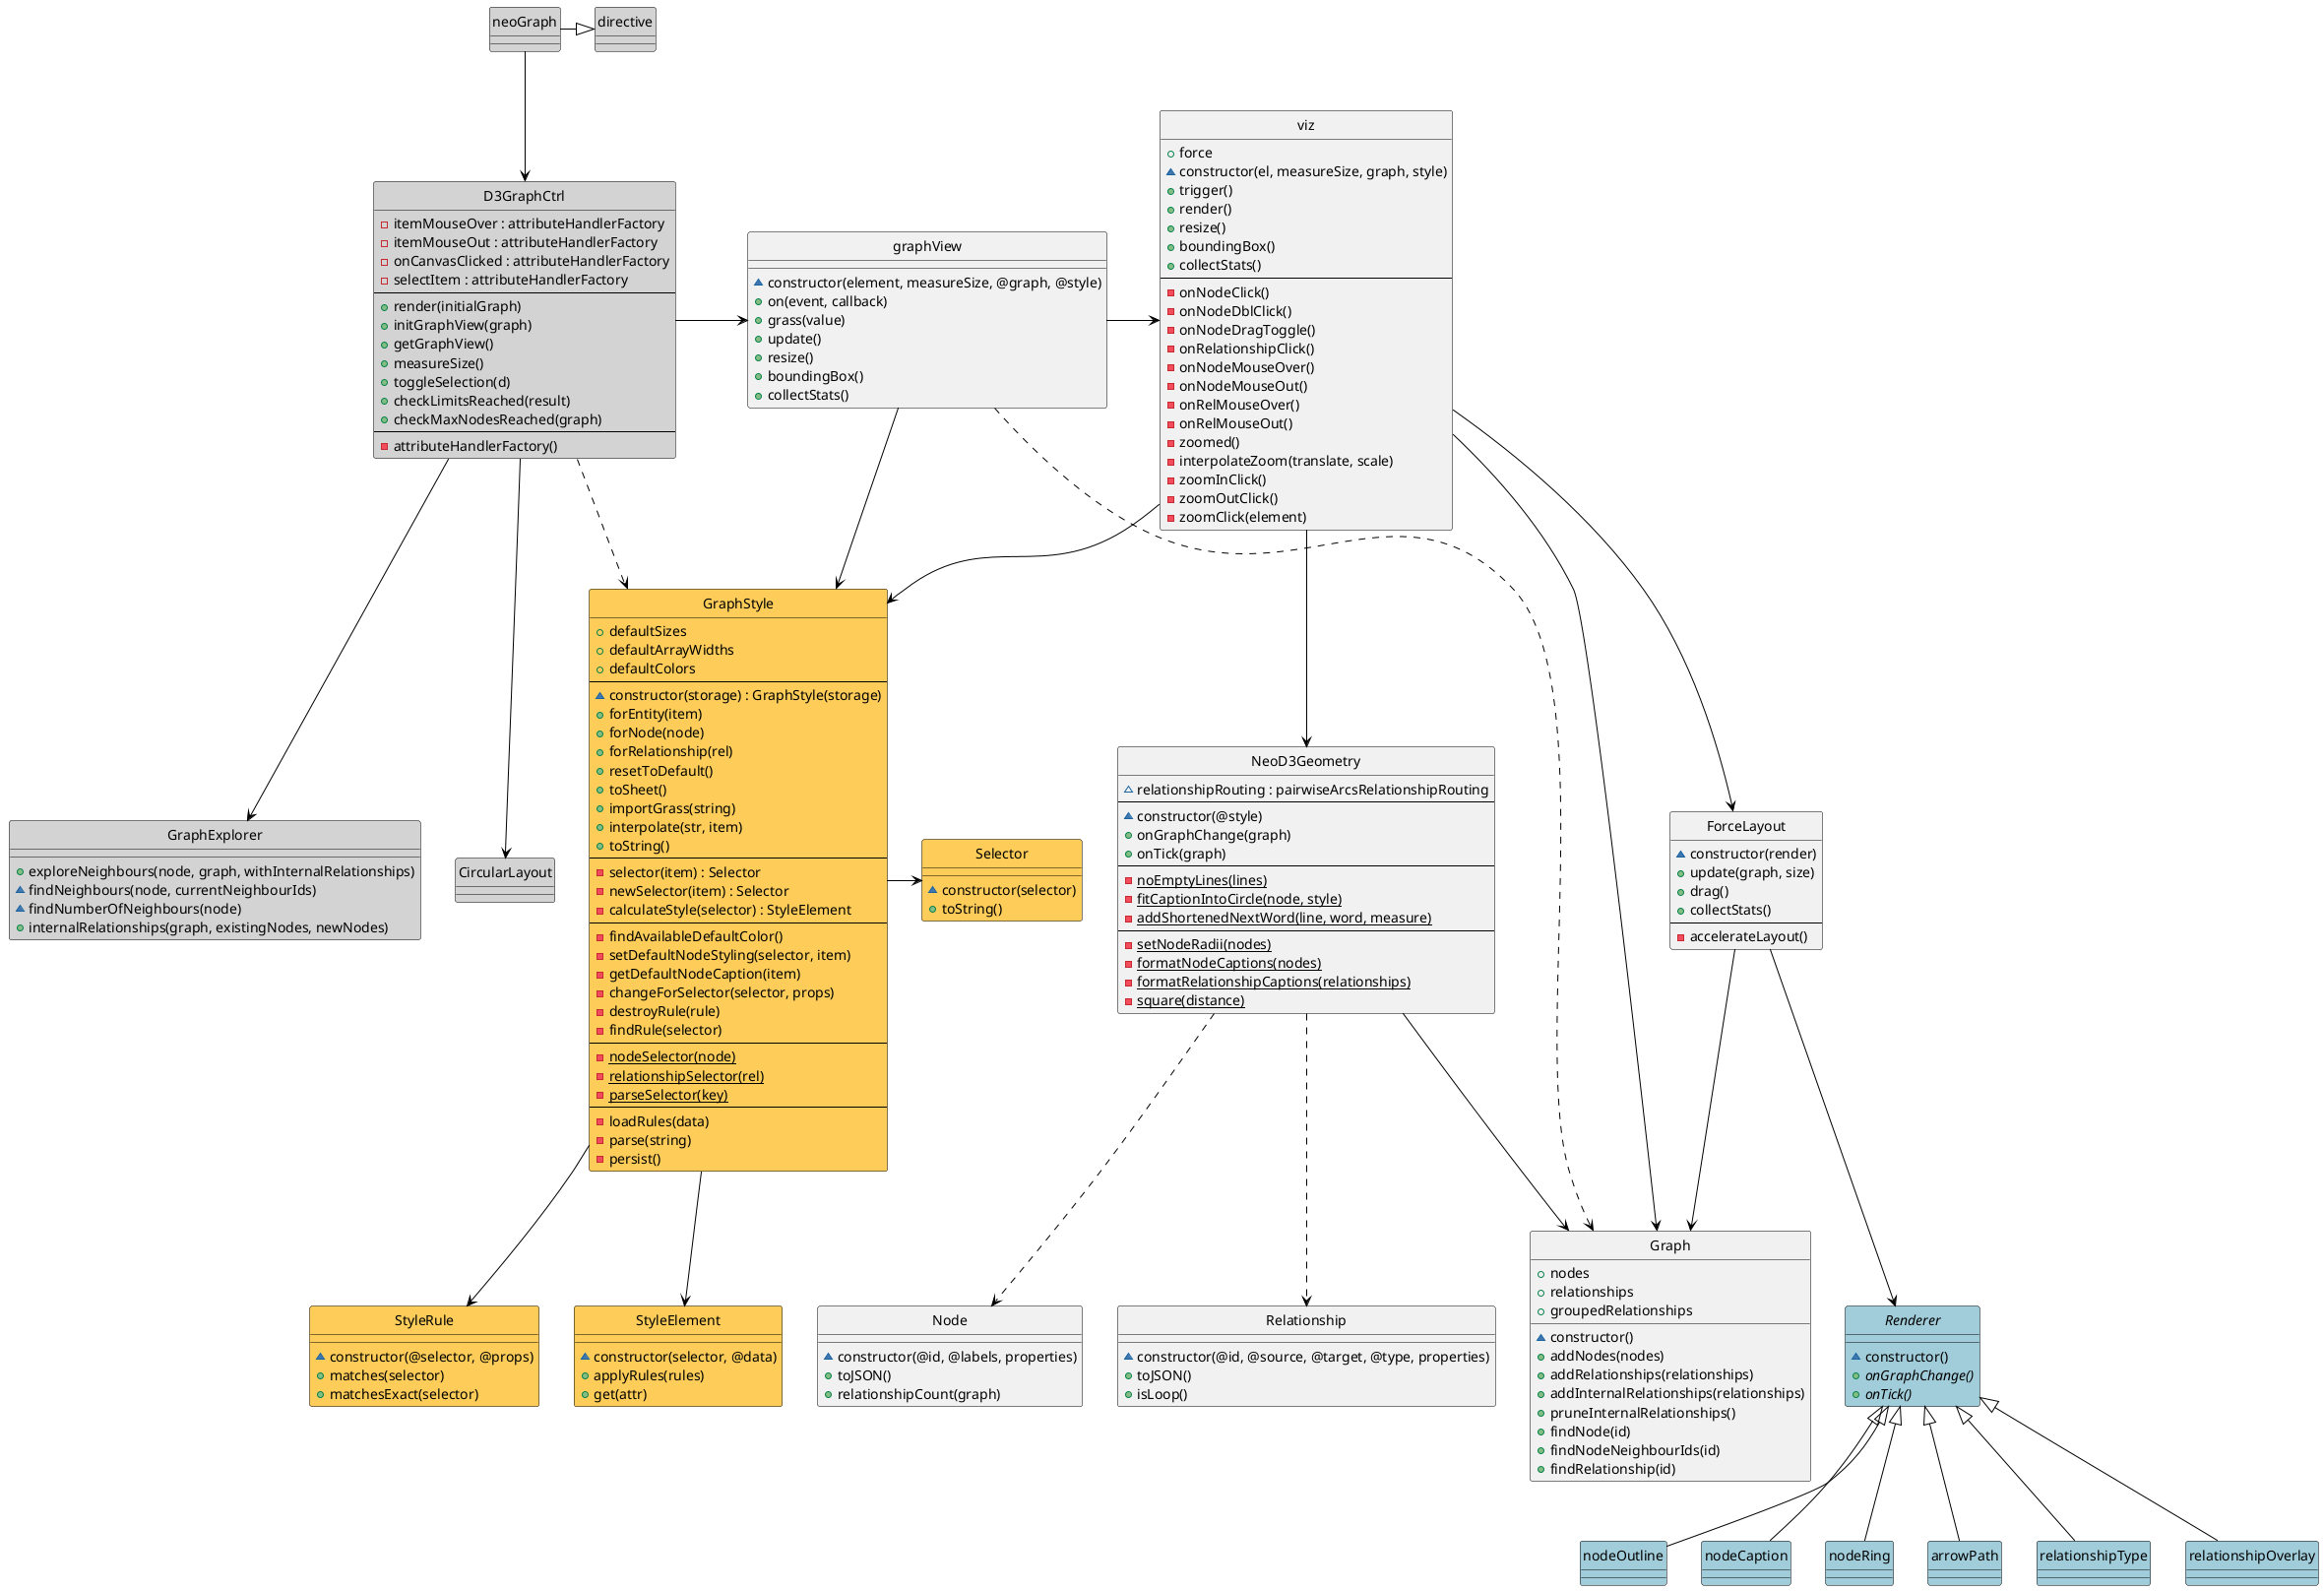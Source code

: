 @startuml

'skinparam monochrome true
'skinparam classBackgroundColor White
skinparam classArrowColor Black
skinparam classBorderColor Black
skinparam stereotypeCBackgroundColor Gray
'hide members
hide circle

class D3GraphCtrl #LightGray {
    -itemMouseOver : attributeHandlerFactory
    -itemMouseOut : attributeHandlerFactory
    -onCanvasClicked : attributeHandlerFactory
    -selectItem : attributeHandlerFactory
    --
    +render(initialGraph)
    +initGraphView(graph)
    +getGraphView()
    +measureSize()
    +toggleSelection(d)
    +checkLimitsReached(result)
    +checkMaxNodesReached(graph)
    --
    -attributeHandlerFactory()
}

class neoGraph #LightGray {
    
}

class directive #LightGray
class GraphExplorer #LightGray {
    'constructor($q, Cypher, CypherGraphModel, Settings)
    +exploreNeighbours(node, graph, withInternalRelationships)
    ~findNeighbours(node, currentNeighbourIds)
    ~findNumberOfNeighbours(node)
    +internalRelationships(graph, existingNodes, newNodes)
}
class CircularLayout #LightGray

neoGraph -r-|> directive
neoGraph --> D3GraphCtrl
D3GraphCtrl -r-> graphView
D3GraphCtrl --> GraphExplorer
D3GraphCtrl ..> GraphStyle
D3GraphCtrl --> CircularLayout

class graphView {
    ~constructor(element, measureSize, @graph, @style)
    +on(event, callback)
    '+layout(value)
    +grass(value)
    +update()
    +resize()
    +boundingBox()
    +collectStats()
}

graphView -r-> viz
graphView ..> Graph
'graphView --> layout
graphView --> GraphStyle

class viz {
    +force
    ~constructor(el, measureSize, graph, style)
    +trigger()
    +render()
    +resize()
    +boundingBox()
    +collectStats()
    --
    -onNodeClick()
    -onNodeDblClick()
    -onNodeDragToggle()
    -onRelationshipClick()
    -onNodeMouseOver()
    -onNodeMouseOut()
    -onRelMouseOver()
    -onRelMouseOut()
    -zoomed()
    -interpolateZoom(translate, scale)
    -zoomInClick()
    -zoomOutClick()
    -zoomClick(element)
}

viz --> Graph
viz -r-> GraphStyle
viz --> ForceLayout
viz --> NeoD3Geometry

class ForceLayout {
    ~constructor(render)
    +update(graph, size)
    +drag()
    +collectStats()
    --
    -accelerateLayout()
}

class NeoD3Geometry {
    ~relationshipRouting : pairwiseArcsRelationshipRouting
    --
    ~constructor(@style)
    +onGraphChange(graph)
    +onTick(graph)
    --
    -{static} noEmptyLines(lines)
    -{static} fitCaptionIntoCircle(node, style)
    -{static} addShortenedNextWord(line, word, measure)
    --
    -{static} setNodeRadii(nodes)
    -{static} formatNodeCaptions(nodes)
    -{static} formatRelationshipCaptions(relationships)
    -{static} square(distance)
}

NeoD3Geometry --> Graph
NeoD3Geometry ..> Node
NeoD3Geometry ..> Relationship

ForceLayout --> Graph
ForceLayout --> Renderer

class GraphStyle #FDCC59 {
    +defaultSizes
    +defaultArrayWidths
    +defaultColors
    --
    ~constructor(storage) : GraphStyle(storage)
    +forEntity(item)
    +forNode(node)
    +forRelationship(rel)
    +resetToDefault()
    +toSheet()
    +importGrass(string)
    +interpolate(str, item)
    +toString()
    --
    -selector(item) : Selector
    -newSelector(item) : Selector
    -calculateStyle(selector) : StyleElement
    --
    -findAvailableDefaultColor()
    -setDefaultNodeStyling(selector, item)
    -getDefaultNodeCaption(item)
    -changeForSelector(selector, props)
    -destroyRule(rule)
    -findRule(selector)
    --
    -{static} nodeSelector(node)
    -{static} relationshipSelector(rel)
    -{static} parseSelector(key)
    --
    -loadRules(data)
    -parse(string)
    -persist()
}

class Selector #FDCC59 {
    ~constructor(selector)
    +toString()
}

class StyleRule #FDCC59 {
    ~constructor(@selector, @props)
    +matches(selector)
    +matchesExact(selector)
}

class StyleElement #FDCC59 {
    ~constructor(selector, @data)
    +applyRules(rules)
    +get(attr)
}

GraphStyle -r-> Selector
GraphStyle --> StyleRule
GraphStyle --> StyleElement

class Graph {
    ~constructor()
    +nodes
    +relationships
    +groupedRelationships
    +addNodes(nodes)
    +addRelationships(relationships)
    +addInternalRelationships(relationships)
    +pruneInternalRelationships()
    +findNode(id)
    +findNodeNeighbourIds(id)
    +findRelationship(id)
}

class Node {
    ~constructor(@id, @labels, properties)
    +toJSON()
    +relationshipCount(graph)
}

class Relationship {
    ~constructor(@id, @source, @target, @type, properties)
    +toJSON()
    +isLoop()
}

abstract class Renderer #a1cddb {
    ~constructor()
    {abstract} +onGraphChange()
    {abstract} +onTick()
}

class nodeOutline #a1cddb
class nodeCaption #a1cddb
class nodeRing #a1cddb
class arrowPath #a1cddb
class relationshipType #a1cddb
class relationshipOverlay #a1cddb

Renderer <|-- nodeOutline
Renderer <|-- nodeCaption
Renderer <|-- nodeRing
Renderer <|-- arrowPath
Renderer <|-- relationshipType
Renderer <|-- relationshipOverlay

@enduml